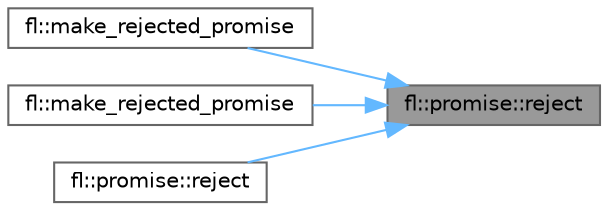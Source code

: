 digraph "fl::promise::reject"
{
 // INTERACTIVE_SVG=YES
 // LATEX_PDF_SIZE
  bgcolor="transparent";
  edge [fontname=Helvetica,fontsize=10,labelfontname=Helvetica,labelfontsize=10];
  node [fontname=Helvetica,fontsize=10,shape=box,height=0.2,width=0.4];
  rankdir="RL";
  Node1 [id="Node000001",label="fl::promise::reject",height=0.2,width=0.4,color="gray40", fillcolor="grey60", style="filled", fontcolor="black",tooltip="Create a rejected promise with error."];
  Node1 -> Node2 [id="edge1_Node000001_Node000002",dir="back",color="steelblue1",style="solid",tooltip=" "];
  Node2 [id="Node000002",label="fl::make_rejected_promise",height=0.2,width=0.4,color="grey40", fillcolor="white", style="filled",URL="$d4/d36/namespacefl_aa8ba9adac097cc1e555a10bb31fb26d2.html#aa8ba9adac097cc1e555a10bb31fb26d2",tooltip="Convenience function to create a rejected promise (const char* overload)"];
  Node1 -> Node3 [id="edge2_Node000001_Node000003",dir="back",color="steelblue1",style="solid",tooltip=" "];
  Node3 [id="Node000003",label="fl::make_rejected_promise",height=0.2,width=0.4,color="grey40", fillcolor="white", style="filled",URL="$d4/d36/namespacefl_acede2a4bd76cfec481b34ef8d266b80e.html#acede2a4bd76cfec481b34ef8d266b80e",tooltip="Convenience function to create a rejected promise."];
  Node1 -> Node4 [id="edge3_Node000001_Node000004",dir="back",color="steelblue1",style="solid",tooltip=" "];
  Node4 [id="Node000004",label="fl::promise::reject",height=0.2,width=0.4,color="grey40", fillcolor="white", style="filled",URL="$d1/d21/classfl_1_1promise_ad3f1732ddc0bc7d3f0d4a6d43725e985.html#ad3f1732ddc0bc7d3f0d4a6d43725e985",tooltip="Create a rejected promise with error message."];
}
